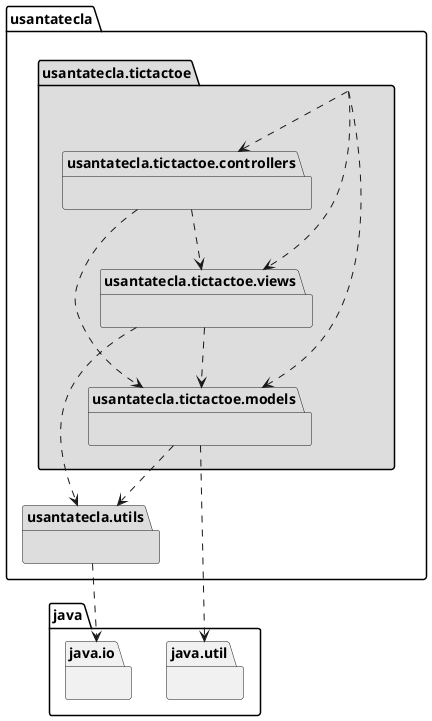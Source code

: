 @startuml arquitectura
package usantatecla.tictactoe #DDDDDD { }
package usantatecla.tictactoe.models #DDDDDD { }
package usantatecla.tictactoe.controllers #DDDDDD { }
package usantatecla.tictactoe.views #DDDDDD { } 
package usantatecla.utils #DDDDDD { } 
package java.util{ }
usantatecla.tictactoe .down.> usantatecla.tictactoe.models
usantatecla.tictactoe .down.> usantatecla.tictactoe.views
usantatecla.tictactoe .down.> usantatecla.tictactoe.controllers
usantatecla.tictactoe.models .down.> java.util
usantatecla.tictactoe.models .down.> usantatecla.utils
usantatecla.tictactoe.views .down.> usantatecla.utils
usantatecla.tictactoe.views .down.> usantatecla.tictactoe.models
usantatecla.tictactoe.controllers .down.> usantatecla.tictactoe.views
usantatecla.tictactoe.controllers .down.> usantatecla.tictactoe.models
  

package java.io{ }
usantatecla.utils .down.> java.io
@enduml